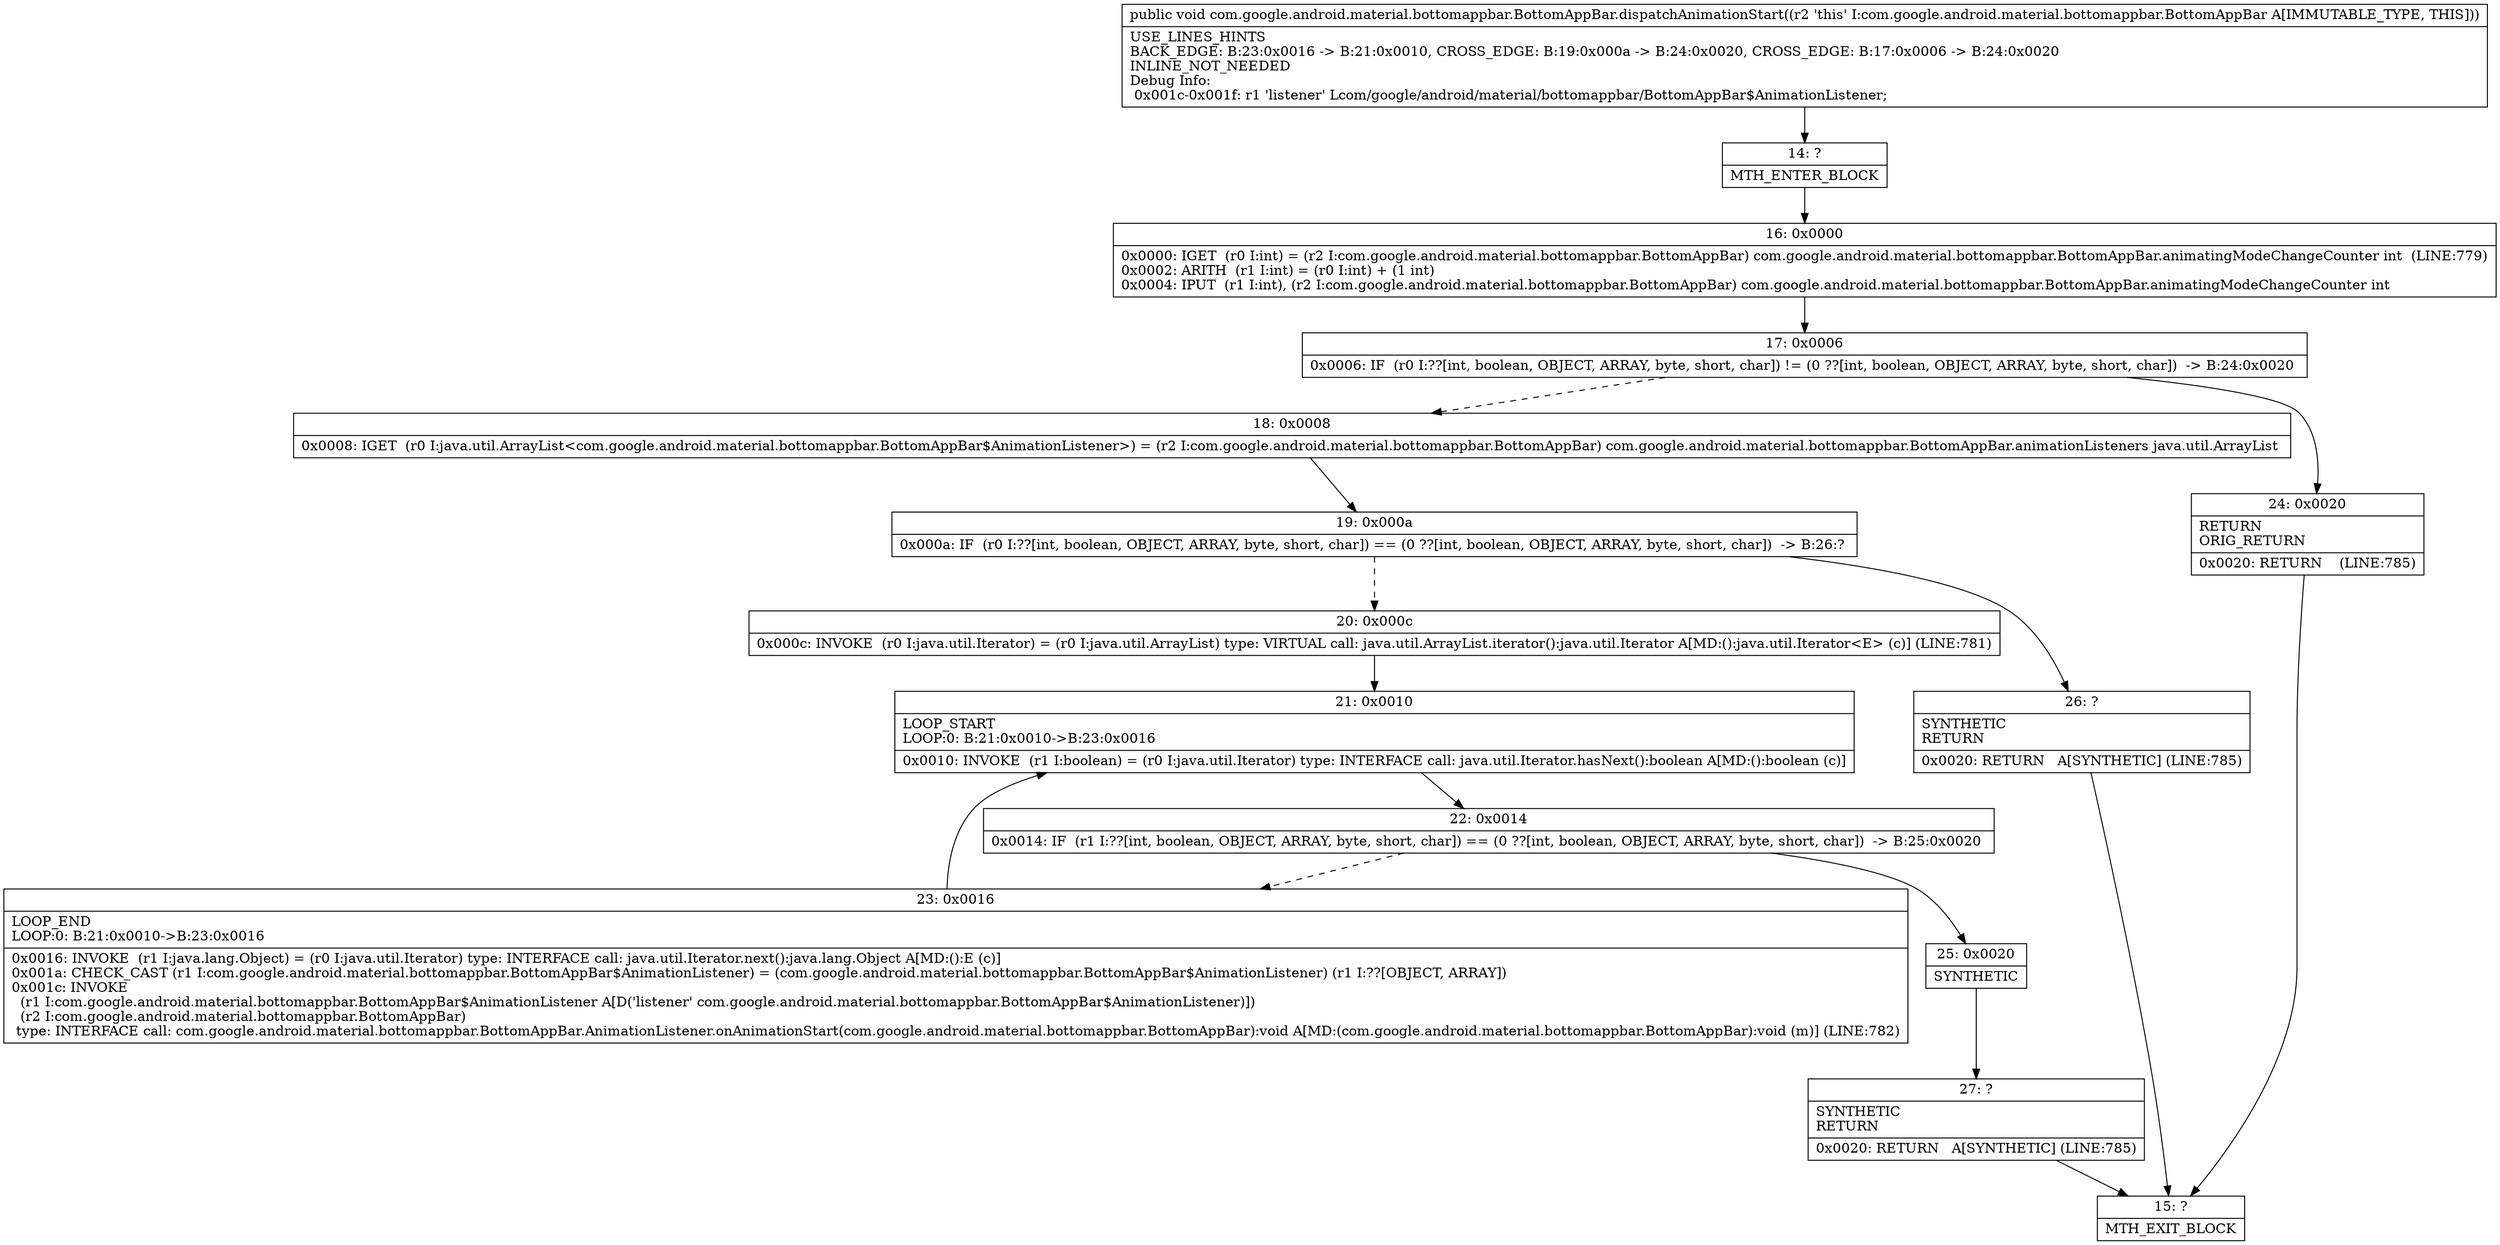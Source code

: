 digraph "CFG forcom.google.android.material.bottomappbar.BottomAppBar.dispatchAnimationStart()V" {
Node_14 [shape=record,label="{14\:\ ?|MTH_ENTER_BLOCK\l}"];
Node_16 [shape=record,label="{16\:\ 0x0000|0x0000: IGET  (r0 I:int) = (r2 I:com.google.android.material.bottomappbar.BottomAppBar) com.google.android.material.bottomappbar.BottomAppBar.animatingModeChangeCounter int  (LINE:779)\l0x0002: ARITH  (r1 I:int) = (r0 I:int) + (1 int) \l0x0004: IPUT  (r1 I:int), (r2 I:com.google.android.material.bottomappbar.BottomAppBar) com.google.android.material.bottomappbar.BottomAppBar.animatingModeChangeCounter int \l}"];
Node_17 [shape=record,label="{17\:\ 0x0006|0x0006: IF  (r0 I:??[int, boolean, OBJECT, ARRAY, byte, short, char]) != (0 ??[int, boolean, OBJECT, ARRAY, byte, short, char])  \-\> B:24:0x0020 \l}"];
Node_18 [shape=record,label="{18\:\ 0x0008|0x0008: IGET  (r0 I:java.util.ArrayList\<com.google.android.material.bottomappbar.BottomAppBar$AnimationListener\>) = (r2 I:com.google.android.material.bottomappbar.BottomAppBar) com.google.android.material.bottomappbar.BottomAppBar.animationListeners java.util.ArrayList \l}"];
Node_19 [shape=record,label="{19\:\ 0x000a|0x000a: IF  (r0 I:??[int, boolean, OBJECT, ARRAY, byte, short, char]) == (0 ??[int, boolean, OBJECT, ARRAY, byte, short, char])  \-\> B:26:? \l}"];
Node_20 [shape=record,label="{20\:\ 0x000c|0x000c: INVOKE  (r0 I:java.util.Iterator) = (r0 I:java.util.ArrayList) type: VIRTUAL call: java.util.ArrayList.iterator():java.util.Iterator A[MD:():java.util.Iterator\<E\> (c)] (LINE:781)\l}"];
Node_21 [shape=record,label="{21\:\ 0x0010|LOOP_START\lLOOP:0: B:21:0x0010\-\>B:23:0x0016\l|0x0010: INVOKE  (r1 I:boolean) = (r0 I:java.util.Iterator) type: INTERFACE call: java.util.Iterator.hasNext():boolean A[MD:():boolean (c)]\l}"];
Node_22 [shape=record,label="{22\:\ 0x0014|0x0014: IF  (r1 I:??[int, boolean, OBJECT, ARRAY, byte, short, char]) == (0 ??[int, boolean, OBJECT, ARRAY, byte, short, char])  \-\> B:25:0x0020 \l}"];
Node_23 [shape=record,label="{23\:\ 0x0016|LOOP_END\lLOOP:0: B:21:0x0010\-\>B:23:0x0016\l|0x0016: INVOKE  (r1 I:java.lang.Object) = (r0 I:java.util.Iterator) type: INTERFACE call: java.util.Iterator.next():java.lang.Object A[MD:():E (c)]\l0x001a: CHECK_CAST (r1 I:com.google.android.material.bottomappbar.BottomAppBar$AnimationListener) = (com.google.android.material.bottomappbar.BottomAppBar$AnimationListener) (r1 I:??[OBJECT, ARRAY]) \l0x001c: INVOKE  \l  (r1 I:com.google.android.material.bottomappbar.BottomAppBar$AnimationListener A[D('listener' com.google.android.material.bottomappbar.BottomAppBar$AnimationListener)])\l  (r2 I:com.google.android.material.bottomappbar.BottomAppBar)\l type: INTERFACE call: com.google.android.material.bottomappbar.BottomAppBar.AnimationListener.onAnimationStart(com.google.android.material.bottomappbar.BottomAppBar):void A[MD:(com.google.android.material.bottomappbar.BottomAppBar):void (m)] (LINE:782)\l}"];
Node_25 [shape=record,label="{25\:\ 0x0020|SYNTHETIC\l}"];
Node_27 [shape=record,label="{27\:\ ?|SYNTHETIC\lRETURN\l|0x0020: RETURN   A[SYNTHETIC] (LINE:785)\l}"];
Node_15 [shape=record,label="{15\:\ ?|MTH_EXIT_BLOCK\l}"];
Node_26 [shape=record,label="{26\:\ ?|SYNTHETIC\lRETURN\l|0x0020: RETURN   A[SYNTHETIC] (LINE:785)\l}"];
Node_24 [shape=record,label="{24\:\ 0x0020|RETURN\lORIG_RETURN\l|0x0020: RETURN    (LINE:785)\l}"];
MethodNode[shape=record,label="{public void com.google.android.material.bottomappbar.BottomAppBar.dispatchAnimationStart((r2 'this' I:com.google.android.material.bottomappbar.BottomAppBar A[IMMUTABLE_TYPE, THIS]))  | USE_LINES_HINTS\lBACK_EDGE: B:23:0x0016 \-\> B:21:0x0010, CROSS_EDGE: B:19:0x000a \-\> B:24:0x0020, CROSS_EDGE: B:17:0x0006 \-\> B:24:0x0020\lINLINE_NOT_NEEDED\lDebug Info:\l  0x001c\-0x001f: r1 'listener' Lcom\/google\/android\/material\/bottomappbar\/BottomAppBar$AnimationListener;\l}"];
MethodNode -> Node_14;Node_14 -> Node_16;
Node_16 -> Node_17;
Node_17 -> Node_18[style=dashed];
Node_17 -> Node_24;
Node_18 -> Node_19;
Node_19 -> Node_20[style=dashed];
Node_19 -> Node_26;
Node_20 -> Node_21;
Node_21 -> Node_22;
Node_22 -> Node_23[style=dashed];
Node_22 -> Node_25;
Node_23 -> Node_21;
Node_25 -> Node_27;
Node_27 -> Node_15;
Node_26 -> Node_15;
Node_24 -> Node_15;
}

